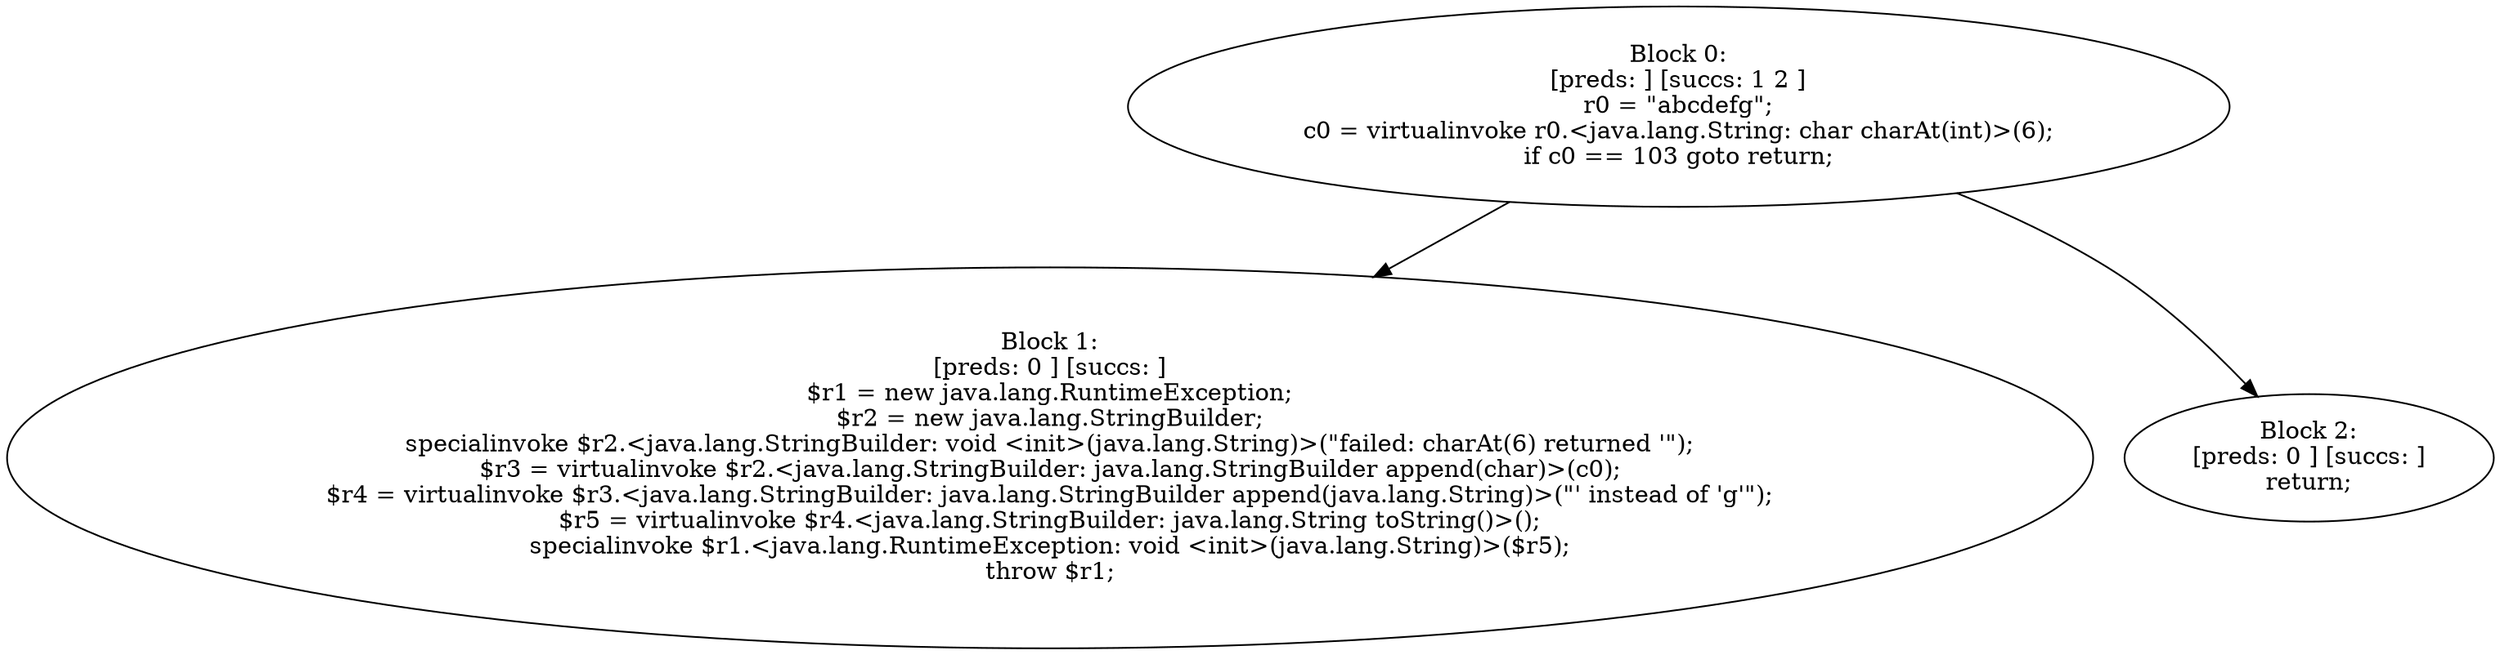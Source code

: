 digraph "unitGraph" {
    "Block 0:
[preds: ] [succs: 1 2 ]
r0 = \"abcdefg\";
c0 = virtualinvoke r0.<java.lang.String: char charAt(int)>(6);
if c0 == 103 goto return;
"
    "Block 1:
[preds: 0 ] [succs: ]
$r1 = new java.lang.RuntimeException;
$r2 = new java.lang.StringBuilder;
specialinvoke $r2.<java.lang.StringBuilder: void <init>(java.lang.String)>(\"failed: charAt(6) returned \'\");
$r3 = virtualinvoke $r2.<java.lang.StringBuilder: java.lang.StringBuilder append(char)>(c0);
$r4 = virtualinvoke $r3.<java.lang.StringBuilder: java.lang.StringBuilder append(java.lang.String)>(\"\' instead of \'g\'\");
$r5 = virtualinvoke $r4.<java.lang.StringBuilder: java.lang.String toString()>();
specialinvoke $r1.<java.lang.RuntimeException: void <init>(java.lang.String)>($r5);
throw $r1;
"
    "Block 2:
[preds: 0 ] [succs: ]
return;
"
    "Block 0:
[preds: ] [succs: 1 2 ]
r0 = \"abcdefg\";
c0 = virtualinvoke r0.<java.lang.String: char charAt(int)>(6);
if c0 == 103 goto return;
"->"Block 1:
[preds: 0 ] [succs: ]
$r1 = new java.lang.RuntimeException;
$r2 = new java.lang.StringBuilder;
specialinvoke $r2.<java.lang.StringBuilder: void <init>(java.lang.String)>(\"failed: charAt(6) returned \'\");
$r3 = virtualinvoke $r2.<java.lang.StringBuilder: java.lang.StringBuilder append(char)>(c0);
$r4 = virtualinvoke $r3.<java.lang.StringBuilder: java.lang.StringBuilder append(java.lang.String)>(\"\' instead of \'g\'\");
$r5 = virtualinvoke $r4.<java.lang.StringBuilder: java.lang.String toString()>();
specialinvoke $r1.<java.lang.RuntimeException: void <init>(java.lang.String)>($r5);
throw $r1;
";
    "Block 0:
[preds: ] [succs: 1 2 ]
r0 = \"abcdefg\";
c0 = virtualinvoke r0.<java.lang.String: char charAt(int)>(6);
if c0 == 103 goto return;
"->"Block 2:
[preds: 0 ] [succs: ]
return;
";
}

